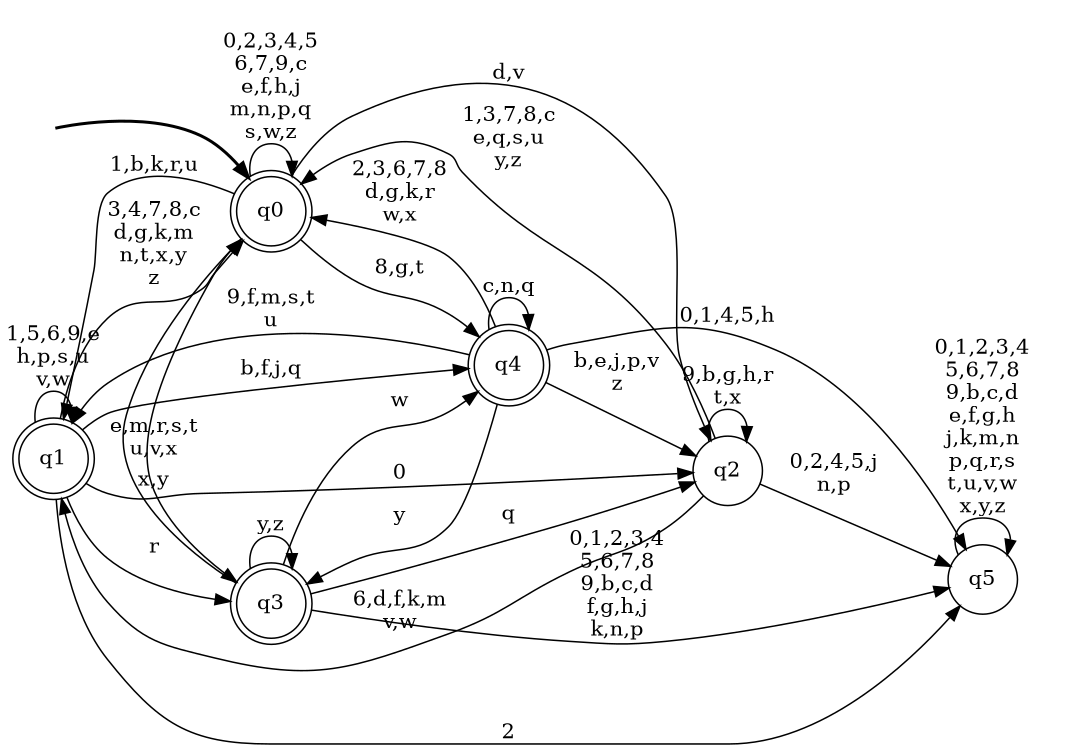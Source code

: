 digraph BlueStar {
__start0 [style = invis, shape = none, label = "", width = 0, height = 0];

rankdir=LR;
size="8,5";

s0 [style="rounded,filled", color="black", fillcolor="white" shape="doublecircle", label="q0"];
s1 [style="rounded,filled", color="black", fillcolor="white" shape="doublecircle", label="q1"];
s2 [style="filled", color="black", fillcolor="white" shape="circle", label="q2"];
s3 [style="rounded,filled", color="black", fillcolor="white" shape="doublecircle", label="q3"];
s4 [style="rounded,filled", color="black", fillcolor="white" shape="doublecircle", label="q4"];
s5 [style="filled", color="black", fillcolor="white" shape="circle", label="q5"];
subgraph cluster_main { 
	graph [pad=".75", ranksep="0.15", nodesep="0.15"];
	 style=invis; 
	__start0 -> s0 [penwidth=2];
}
s0 -> s0 [label="0,2,3,4,5\n6,7,9,c\ne,f,h,j\nm,n,p,q\ns,w,z"];
s0 -> s1 [label="1,b,k,r,u"];
s0 -> s2 [label="d,v"];
s0 -> s3 [label="x,y"];
s0 -> s4 [label="8,g,t"];
s1 -> s0 [label="3,4,7,8,c\nd,g,k,m\nn,t,x,y\nz"];
s1 -> s1 [label="1,5,6,9,e\nh,p,s,u\nv,w"];
s1 -> s2 [label="0"];
s1 -> s3 [label="r"];
s1 -> s4 [label="b,f,j,q"];
s1 -> s5 [label="2"];
s2 -> s0 [label="1,3,7,8,c\ne,q,s,u\ny,z"];
s2 -> s1 [label="6,d,f,k,m\nv,w"];
s2 -> s2 [label="9,b,g,h,r\nt,x"];
s2 -> s5 [label="0,2,4,5,j\nn,p"];
s3 -> s0 [label="e,m,r,s,t\nu,v,x"];
s3 -> s2 [label="q"];
s3 -> s3 [label="y,z"];
s3 -> s4 [label="w"];
s3 -> s5 [label="0,1,2,3,4\n5,6,7,8\n9,b,c,d\nf,g,h,j\nk,n,p"];
s4 -> s0 [label="2,3,6,7,8\nd,g,k,r\nw,x"];
s4 -> s1 [label="9,f,m,s,t\nu"];
s4 -> s2 [label="b,e,j,p,v\nz"];
s4 -> s3 [label="y"];
s4 -> s4 [label="c,n,q"];
s4 -> s5 [label="0,1,4,5,h"];
s5 -> s5 [label="0,1,2,3,4\n5,6,7,8\n9,b,c,d\ne,f,g,h\nj,k,m,n\np,q,r,s\nt,u,v,w\nx,y,z"];

}